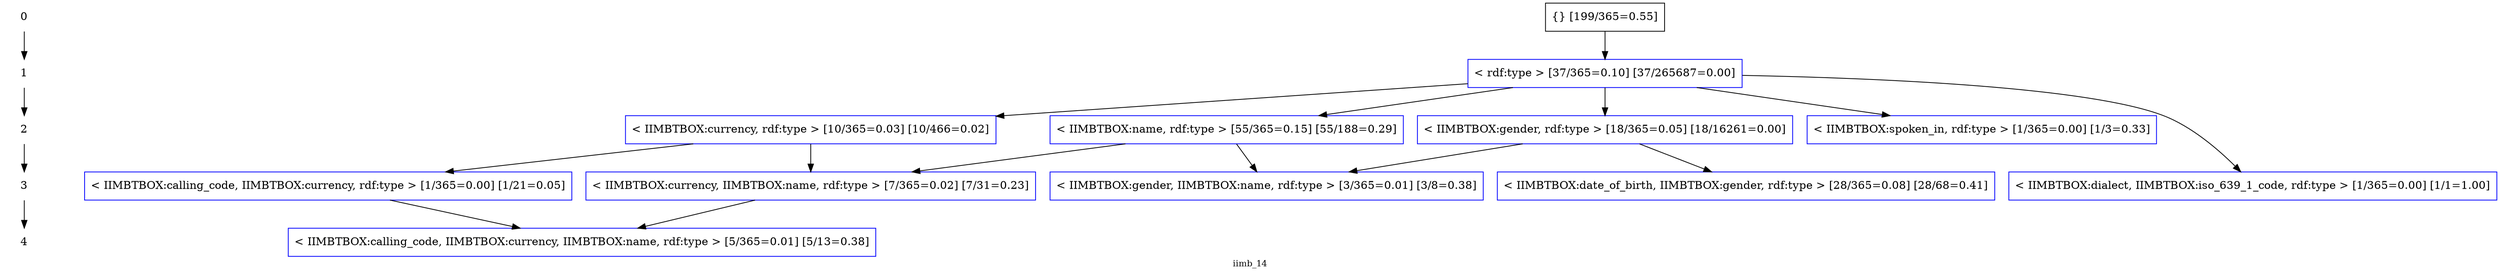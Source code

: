 digraph iimb_14 {
  {
    rank=same;
    node_r0 [label="0", shape="plaintext"];
    node_n97d170e1550eee4afc0af065b78cda302a97674c [color="black", label="{} [199/365=0.55]", shape="rectangle", style="solid"];
  }
  {
    rank=same;
    node_r1 [label="1", shape="plaintext"];
    node_n3c197cb1f6842dc41aa48dc8b9032284bcf39a27 [color="blue", label="< rdf:type > [37/365=0.10] [37/265687=0.00]", shape="rectangle", style="solid"];
  }
  {
    rank=same;
    node_r2 [label="2", shape="plaintext"];
    node_n76925b9967b455dafe672dbc3e6378f92b41ff12 [color="blue", label="< IIMBTBOX:currency, rdf:type > [10/365=0.03] [10/466=0.02]", shape="rectangle", style="solid"];
    node_n66d8b5a077431b2b6237dedbf7cdb3a75d7b2f4c [color="blue", label="< IIMBTBOX:gender, rdf:type > [18/365=0.05] [18/16261=0.00]", shape="rectangle", style="solid"];
    node_n80bb4dd36e016f9285a39311cf8a75356e62accd [color="blue", label="< IIMBTBOX:name, rdf:type > [55/365=0.15] [55/188=0.29]", shape="rectangle", style="solid"];
    node_nd31f85a96ae626525719c53d5d2ba6caca661d18 [color="blue", label="< IIMBTBOX:spoken_in, rdf:type > [1/365=0.00] [1/3=0.33]", shape="rectangle", style="solid"];
  }
  {
    rank=same;
    node_r3 [label="3", shape="plaintext"];
    node_n4bb4ca2c3e89f8af1430647b1a33d4725bad4de0 [color="blue", label="< IIMBTBOX:calling_code, IIMBTBOX:currency, rdf:type > [1/365=0.00] [1/21=0.05]", shape="rectangle", style="solid"];
    node_ne011c73957338b5603cffa07ac0490c3b5cb3ac5 [color="blue", label="< IIMBTBOX:currency, IIMBTBOX:name, rdf:type > [7/365=0.02] [7/31=0.23]", shape="rectangle", style="solid"];
    node_n9d37a1753a5f3c0d1b0fcff0f4774db88b5f8124 [color="blue", label="< IIMBTBOX:date_of_birth, IIMBTBOX:gender, rdf:type > [28/365=0.08] [28/68=0.41]", shape="rectangle", style="solid"];
    node_n971bdeb76c3c97005f627ab0108718a7e2dd92b8 [color="blue", label="< IIMBTBOX:dialect, IIMBTBOX:iso_639_1_code, rdf:type > [1/365=0.00] [1/1=1.00]", shape="rectangle", style="solid"];
    node_nb6bb00779966ea30ad14fb580c15644aa366a1f9 [color="blue", label="< IIMBTBOX:gender, IIMBTBOX:name, rdf:type > [3/365=0.01] [3/8=0.38]", shape="rectangle", style="solid"];
  }
  {
    rank=same;
    node_r4 [label="4", shape="plaintext"];
    node_n4e7ad8be7ed63876a26ed99f8b8fa36ecb149ed3 [color="blue", label="< IIMBTBOX:calling_code, IIMBTBOX:currency, IIMBTBOX:name, rdf:type > [5/365=0.01] [5/13=0.38]", shape="rectangle", style="solid"];
  }


  node_r0 -> node_r1 ;
  node_r1 -> node_r2 ;
  node_r2 -> node_r3 ;
  node_r3 -> node_r4 ;

  node_n4bb4ca2c3e89f8af1430647b1a33d4725bad4de0 -> node_n4e7ad8be7ed63876a26ed99f8b8fa36ecb149ed3 [color="black", style="solid"];
  node_ne011c73957338b5603cffa07ac0490c3b5cb3ac5 -> node_n4e7ad8be7ed63876a26ed99f8b8fa36ecb149ed3 [color="black", style="solid"];
  node_n76925b9967b455dafe672dbc3e6378f92b41ff12 -> node_n4bb4ca2c3e89f8af1430647b1a33d4725bad4de0 [color="black", style="solid"];
  node_n76925b9967b455dafe672dbc3e6378f92b41ff12 -> node_ne011c73957338b5603cffa07ac0490c3b5cb3ac5 [color="black", style="solid"];
  node_n80bb4dd36e016f9285a39311cf8a75356e62accd -> node_ne011c73957338b5603cffa07ac0490c3b5cb3ac5 [color="black", style="solid"];
  node_n3c197cb1f6842dc41aa48dc8b9032284bcf39a27 -> node_n76925b9967b455dafe672dbc3e6378f92b41ff12 [color="black", style="solid"];
  node_n66d8b5a077431b2b6237dedbf7cdb3a75d7b2f4c -> node_n9d37a1753a5f3c0d1b0fcff0f4774db88b5f8124 [color="black", style="solid"];
  node_n3c197cb1f6842dc41aa48dc8b9032284bcf39a27 -> node_n971bdeb76c3c97005f627ab0108718a7e2dd92b8 [color="black", style="solid"];
  node_n66d8b5a077431b2b6237dedbf7cdb3a75d7b2f4c -> node_nb6bb00779966ea30ad14fb580c15644aa366a1f9 [color="black", style="solid"];
  node_n80bb4dd36e016f9285a39311cf8a75356e62accd -> node_nb6bb00779966ea30ad14fb580c15644aa366a1f9 [color="black", style="solid"];
  node_n3c197cb1f6842dc41aa48dc8b9032284bcf39a27 -> node_n66d8b5a077431b2b6237dedbf7cdb3a75d7b2f4c [color="black", style="solid"];
  node_n3c197cb1f6842dc41aa48dc8b9032284bcf39a27 -> node_n80bb4dd36e016f9285a39311cf8a75356e62accd [color="black", style="solid"];
  node_n3c197cb1f6842dc41aa48dc8b9032284bcf39a27 -> node_nd31f85a96ae626525719c53d5d2ba6caca661d18 [color="black", style="solid"];
  node_n97d170e1550eee4afc0af065b78cda302a97674c -> node_n3c197cb1f6842dc41aa48dc8b9032284bcf39a27 [color="black", style="solid"];

  charset="UTF-8"
  fontsize="11.0"
  label="iimb_14"
  overlap="false"
}
